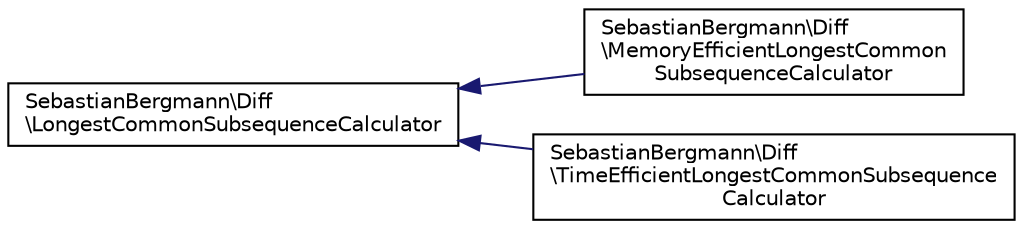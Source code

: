 digraph "Graphical Class Hierarchy"
{
  edge [fontname="Helvetica",fontsize="10",labelfontname="Helvetica",labelfontsize="10"];
  node [fontname="Helvetica",fontsize="10",shape=record];
  rankdir="LR";
  Node0 [label="SebastianBergmann\\Diff\l\\LongestCommonSubsequenceCalculator",height=0.2,width=0.4,color="black", fillcolor="white", style="filled",URL="$interfaceSebastianBergmann_1_1Diff_1_1LongestCommonSubsequenceCalculator.html"];
  Node0 -> Node1 [dir="back",color="midnightblue",fontsize="10",style="solid",fontname="Helvetica"];
  Node1 [label="SebastianBergmann\\Diff\l\\MemoryEfficientLongestCommon\lSubsequenceCalculator",height=0.2,width=0.4,color="black", fillcolor="white", style="filled",URL="$classSebastianBergmann_1_1Diff_1_1MemoryEfficientLongestCommonSubsequenceCalculator.html"];
  Node0 -> Node2 [dir="back",color="midnightblue",fontsize="10",style="solid",fontname="Helvetica"];
  Node2 [label="SebastianBergmann\\Diff\l\\TimeEfficientLongestCommonSubsequence\lCalculator",height=0.2,width=0.4,color="black", fillcolor="white", style="filled",URL="$classSebastianBergmann_1_1Diff_1_1TimeEfficientLongestCommonSubsequenceCalculator.html"];
}

